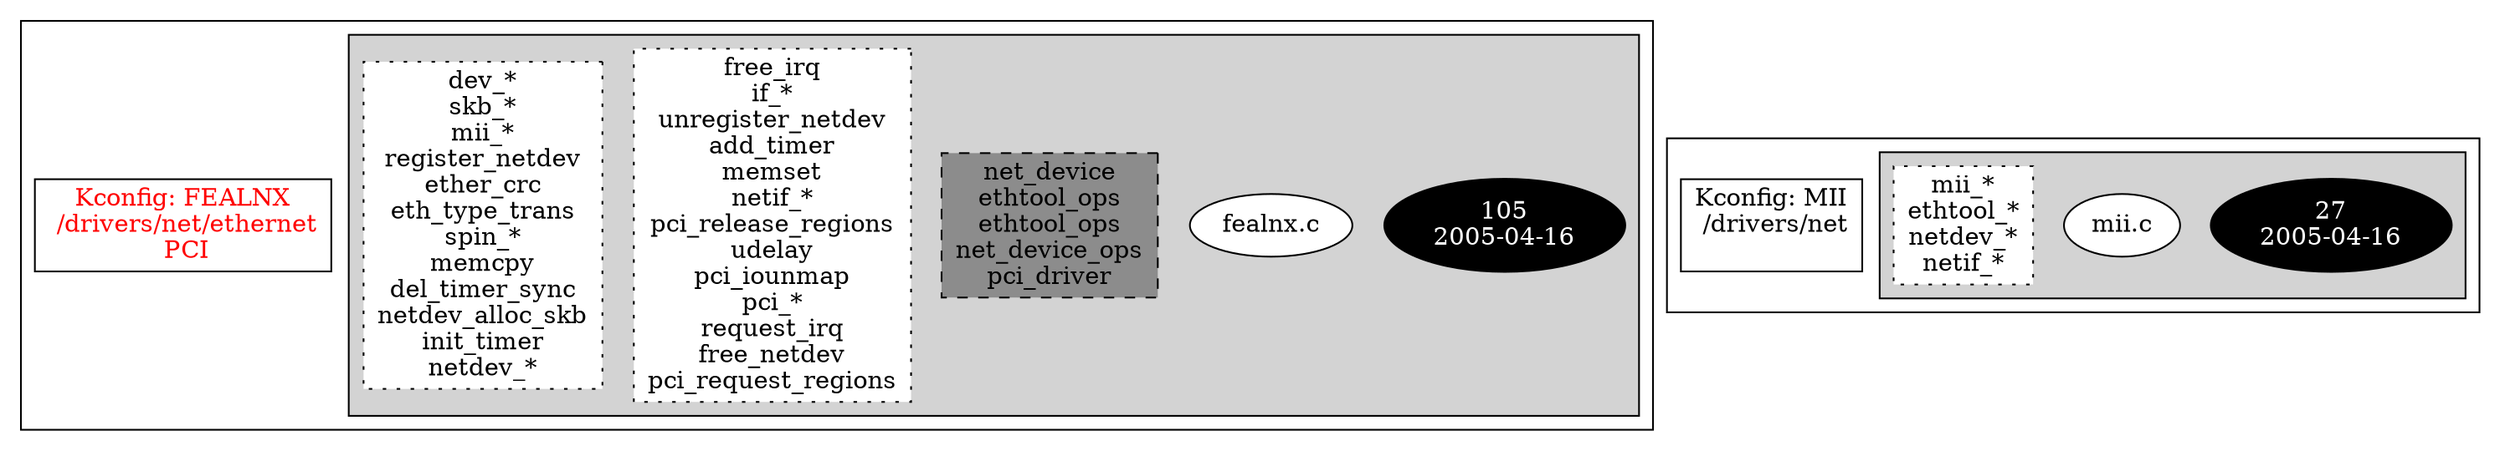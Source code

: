 digraph Driver {
	ranksep=2;
	splines=ortho;
	//Symbol: FEALNX
	subgraph "cluster_FEALNX"{
		subgraph "cluster_fealnx.c" {
			style=filled
			"commit_fealnx.c" [style=filled, fillcolor=black, fontcolor=white, label="105\n2005-04-16"];
			"fealnx.c" [style=filled, fillcolor=white, fontcolor=black, label="fealnx.c\n"];
			"structs-fealnx.c" [style="filled,dashed" shape=box, fillcolor=grey55, fontcolor=black, label="net_device\nethtool_ops\nethtool_ops\nnet_device_ops\npci_driver\n"];
			"funccall2-fealnx.c" [style="filled,dotted" shape=box, fillcolor=white, fontcolor=black, label="free_irq\nif_*\nunregister_netdev\nadd_timer\nmemset\nnetif_*\npci_release_regions\nudelay\npci_iounmap\npci_*\nrequest_irq\nfree_netdev\npci_request_regions\n"];
			"funccall1-fealnx.c" [style="filled,dotted" shape=box, fillcolor=white, fontcolor=black, label="dev_*\nskb_*\nmii_*\nregister_netdev\nether_crc\neth_type_trans\nspin_*\nmemcpy\ndel_timer_sync\nnetdev_alloc_skb\ninit_timer\nnetdev_*\n"];
		}
		"K:FEALNX" [label="Kconfig: FEALNX\n /drivers/net/ethernet\n  PCI ", shape=box, fontcolor=red];
	}
	//Symbol: MII
	subgraph "cluster_MII"{
		subgraph "cluster_mii.c" {
			style=filled
			"commit_mii.c" [style=filled, fillcolor=black, fontcolor=white, label="27\n2005-04-16"];
			"mii.c" [style=filled, fillcolor=white, fontcolor=black, label="mii.c\n"];
			"funccall0-mii.c" [style="filled,dotted" shape=box, fillcolor=white, fontcolor=black, label="mii_*\nethtool_*\nnetdev_*\nnetif_*\n"];
		}
		"K:MII" [label="Kconfig: MII\n /drivers/net\n ", shape=box];
	}
}
